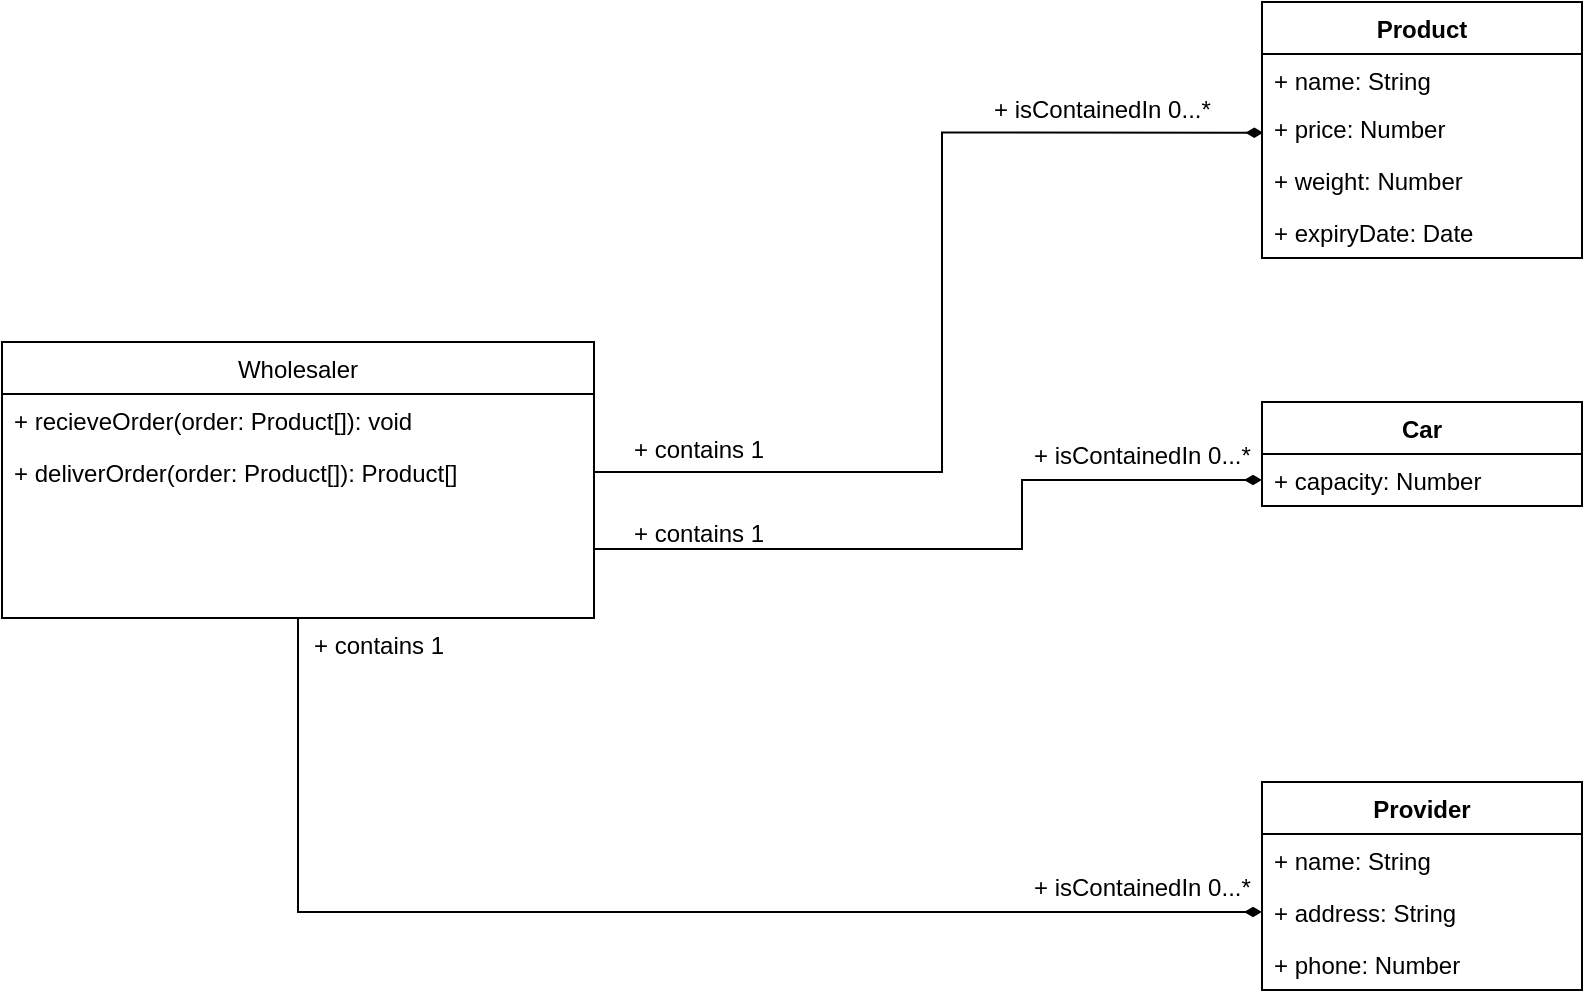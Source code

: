 <mxfile version="18.0.2" type="github" pages="2">
  <diagram id="C5RBs43oDa-KdzZeNtuy" name="ćwiczenie2">
    <mxGraphModel dx="1616" dy="887" grid="1" gridSize="10" guides="1" tooltips="1" connect="1" arrows="1" fold="1" page="1" pageScale="1" pageWidth="827" pageHeight="1169" math="0" shadow="0">
      <root>
        <mxCell id="WIyWlLk6GJQsqaUBKTNV-0" />
        <mxCell id="WIyWlLk6GJQsqaUBKTNV-1" parent="WIyWlLk6GJQsqaUBKTNV-0" />
        <mxCell id="Su4SKYwdI2C7XZn2FkCG-37" style="edgeStyle=orthogonalEdgeStyle;rounded=0;orthogonalLoop=1;jettySize=auto;html=1;entryX=0;entryY=0.5;entryDx=0;entryDy=0;endArrow=diamondThin;endFill=1;exitX=1;exitY=0.75;exitDx=0;exitDy=0;" edge="1" parent="WIyWlLk6GJQsqaUBKTNV-1" source="zkfFHV4jXpPFQw0GAbJ--6" target="Su4SKYwdI2C7XZn2FkCG-20">
          <mxGeometry relative="1" as="geometry">
            <Array as="points">
              <mxPoint x="520" y="314" />
              <mxPoint x="520" y="279" />
            </Array>
          </mxGeometry>
        </mxCell>
        <mxCell id="Su4SKYwdI2C7XZn2FkCG-41" style="edgeStyle=orthogonalEdgeStyle;rounded=0;orthogonalLoop=1;jettySize=auto;html=1;entryX=0;entryY=0.5;entryDx=0;entryDy=0;endArrow=diamondThin;endFill=1;" edge="1" parent="WIyWlLk6GJQsqaUBKTNV-1" source="zkfFHV4jXpPFQw0GAbJ--6" target="Su4SKYwdI2C7XZn2FkCG-17">
          <mxGeometry relative="1" as="geometry" />
        </mxCell>
        <mxCell id="zkfFHV4jXpPFQw0GAbJ--6" value="Wholesaler" style="swimlane;fontStyle=0;align=center;verticalAlign=top;childLayout=stackLayout;horizontal=1;startSize=26;horizontalStack=0;resizeParent=1;resizeLast=0;collapsible=1;marginBottom=0;rounded=0;shadow=0;strokeWidth=1;" parent="WIyWlLk6GJQsqaUBKTNV-1" vertex="1">
          <mxGeometry x="10" y="210" width="296" height="138" as="geometry">
            <mxRectangle x="130" y="380" width="160" height="26" as="alternateBounds" />
          </mxGeometry>
        </mxCell>
        <mxCell id="Su4SKYwdI2C7XZn2FkCG-23" value="+ recieveOrder(order: Product[]): void" style="text;strokeColor=none;fillColor=none;align=left;verticalAlign=top;spacingLeft=4;spacingRight=4;overflow=hidden;rotatable=0;points=[[0,0.5],[1,0.5]];portConstraint=eastwest;" vertex="1" parent="zkfFHV4jXpPFQw0GAbJ--6">
          <mxGeometry y="26" width="296" height="26" as="geometry" />
        </mxCell>
        <mxCell id="Su4SKYwdI2C7XZn2FkCG-24" value="+ deliverOrder(order: Product[]): Product[]" style="text;strokeColor=none;fillColor=none;align=left;verticalAlign=top;spacingLeft=4;spacingRight=4;overflow=hidden;rotatable=0;points=[[0,0.5],[1,0.5]];portConstraint=eastwest;" vertex="1" parent="zkfFHV4jXpPFQw0GAbJ--6">
          <mxGeometry y="52" width="296" height="26" as="geometry" />
        </mxCell>
        <mxCell id="Su4SKYwdI2C7XZn2FkCG-6" value="Product" style="swimlane;fontStyle=1;align=center;verticalAlign=top;childLayout=stackLayout;horizontal=1;startSize=26;horizontalStack=0;resizeParent=1;resizeParentMax=0;resizeLast=0;collapsible=1;marginBottom=0;" vertex="1" parent="WIyWlLk6GJQsqaUBKTNV-1">
          <mxGeometry x="640" y="40" width="160" height="128" as="geometry" />
        </mxCell>
        <mxCell id="Su4SKYwdI2C7XZn2FkCG-7" value="+ name: String" style="text;strokeColor=none;fillColor=none;align=left;verticalAlign=top;spacingLeft=4;spacingRight=4;overflow=hidden;rotatable=0;points=[[0,0.5],[1,0.5]];portConstraint=eastwest;" vertex="1" parent="Su4SKYwdI2C7XZn2FkCG-6">
          <mxGeometry y="26" width="160" height="24" as="geometry" />
        </mxCell>
        <mxCell id="Su4SKYwdI2C7XZn2FkCG-10" value="+ price: Number" style="text;strokeColor=none;fillColor=none;align=left;verticalAlign=top;spacingLeft=4;spacingRight=4;overflow=hidden;rotatable=0;points=[[0,0.5],[1,0.5]];portConstraint=eastwest;" vertex="1" parent="Su4SKYwdI2C7XZn2FkCG-6">
          <mxGeometry y="50" width="160" height="26" as="geometry" />
        </mxCell>
        <mxCell id="Su4SKYwdI2C7XZn2FkCG-11" value="+ weight: Number" style="text;strokeColor=none;fillColor=none;align=left;verticalAlign=top;spacingLeft=4;spacingRight=4;overflow=hidden;rotatable=0;points=[[0,0.5],[1,0.5]];portConstraint=eastwest;" vertex="1" parent="Su4SKYwdI2C7XZn2FkCG-6">
          <mxGeometry y="76" width="160" height="26" as="geometry" />
        </mxCell>
        <mxCell id="Su4SKYwdI2C7XZn2FkCG-12" value="+ expiryDate: Date" style="text;strokeColor=none;fillColor=none;align=left;verticalAlign=top;spacingLeft=4;spacingRight=4;overflow=hidden;rotatable=0;points=[[0,0.5],[1,0.5]];portConstraint=eastwest;" vertex="1" parent="Su4SKYwdI2C7XZn2FkCG-6">
          <mxGeometry y="102" width="160" height="26" as="geometry" />
        </mxCell>
        <mxCell id="Su4SKYwdI2C7XZn2FkCG-13" value="Provider" style="swimlane;fontStyle=1;align=center;verticalAlign=top;childLayout=stackLayout;horizontal=1;startSize=26;horizontalStack=0;resizeParent=1;resizeParentMax=0;resizeLast=0;collapsible=1;marginBottom=0;" vertex="1" parent="WIyWlLk6GJQsqaUBKTNV-1">
          <mxGeometry x="640" y="430" width="160" height="104" as="geometry" />
        </mxCell>
        <mxCell id="Su4SKYwdI2C7XZn2FkCG-14" value="+ name: String" style="text;strokeColor=none;fillColor=none;align=left;verticalAlign=top;spacingLeft=4;spacingRight=4;overflow=hidden;rotatable=0;points=[[0,0.5],[1,0.5]];portConstraint=eastwest;" vertex="1" parent="Su4SKYwdI2C7XZn2FkCG-13">
          <mxGeometry y="26" width="160" height="26" as="geometry" />
        </mxCell>
        <mxCell id="Su4SKYwdI2C7XZn2FkCG-17" value="+ address: String" style="text;strokeColor=none;fillColor=none;align=left;verticalAlign=top;spacingLeft=4;spacingRight=4;overflow=hidden;rotatable=0;points=[[0,0.5],[1,0.5]];portConstraint=eastwest;" vertex="1" parent="Su4SKYwdI2C7XZn2FkCG-13">
          <mxGeometry y="52" width="160" height="26" as="geometry" />
        </mxCell>
        <mxCell id="Su4SKYwdI2C7XZn2FkCG-18" value="+ phone: Number" style="text;strokeColor=none;fillColor=none;align=left;verticalAlign=top;spacingLeft=4;spacingRight=4;overflow=hidden;rotatable=0;points=[[0,0.5],[1,0.5]];portConstraint=eastwest;" vertex="1" parent="Su4SKYwdI2C7XZn2FkCG-13">
          <mxGeometry y="78" width="160" height="26" as="geometry" />
        </mxCell>
        <mxCell id="Su4SKYwdI2C7XZn2FkCG-19" value="Car" style="swimlane;fontStyle=1;align=center;verticalAlign=top;childLayout=stackLayout;horizontal=1;startSize=26;horizontalStack=0;resizeParent=1;resizeParentMax=0;resizeLast=0;collapsible=1;marginBottom=0;" vertex="1" parent="WIyWlLk6GJQsqaUBKTNV-1">
          <mxGeometry x="640" y="240" width="160" height="52" as="geometry" />
        </mxCell>
        <mxCell id="Su4SKYwdI2C7XZn2FkCG-20" value="+ capacity: Number" style="text;strokeColor=none;fillColor=none;align=left;verticalAlign=top;spacingLeft=4;spacingRight=4;overflow=hidden;rotatable=0;points=[[0,0.5],[1,0.5]];portConstraint=eastwest;" vertex="1" parent="Su4SKYwdI2C7XZn2FkCG-19">
          <mxGeometry y="26" width="160" height="26" as="geometry" />
        </mxCell>
        <mxCell id="Su4SKYwdI2C7XZn2FkCG-33" style="edgeStyle=orthogonalEdgeStyle;rounded=0;orthogonalLoop=1;jettySize=auto;html=1;entryX=0.004;entryY=0.59;entryDx=0;entryDy=0;entryPerimeter=0;endArrow=diamondThin;endFill=1;" edge="1" parent="WIyWlLk6GJQsqaUBKTNV-1" source="Su4SKYwdI2C7XZn2FkCG-24" target="Su4SKYwdI2C7XZn2FkCG-10">
          <mxGeometry relative="1" as="geometry">
            <Array as="points">
              <mxPoint x="480" y="275" />
              <mxPoint x="480" y="105" />
            </Array>
          </mxGeometry>
        </mxCell>
        <mxCell id="Su4SKYwdI2C7XZn2FkCG-35" value="+ contains 1" style="text;strokeColor=none;fillColor=none;align=left;verticalAlign=top;spacingLeft=4;spacingRight=4;overflow=hidden;rotatable=0;points=[[0,0.5],[1,0.5]];portConstraint=eastwest;" vertex="1" parent="WIyWlLk6GJQsqaUBKTNV-1">
          <mxGeometry x="320" y="250" width="100" height="26" as="geometry" />
        </mxCell>
        <mxCell id="Su4SKYwdI2C7XZn2FkCG-36" value="+ isContainedIn 0...*" style="text;strokeColor=none;fillColor=none;align=left;verticalAlign=top;spacingLeft=4;spacingRight=4;overflow=hidden;rotatable=0;points=[[0,0.5],[1,0.5]];portConstraint=eastwest;" vertex="1" parent="WIyWlLk6GJQsqaUBKTNV-1">
          <mxGeometry x="500" y="80" width="130" height="26" as="geometry" />
        </mxCell>
        <mxCell id="Su4SKYwdI2C7XZn2FkCG-38" value="+ contains 1" style="text;strokeColor=none;fillColor=none;align=left;verticalAlign=top;spacingLeft=4;spacingRight=4;overflow=hidden;rotatable=0;points=[[0,0.5],[1,0.5]];portConstraint=eastwest;" vertex="1" parent="WIyWlLk6GJQsqaUBKTNV-1">
          <mxGeometry x="320" y="292" width="100" height="26" as="geometry" />
        </mxCell>
        <mxCell id="Su4SKYwdI2C7XZn2FkCG-40" value="+ isContainedIn 0...*" style="text;strokeColor=none;fillColor=none;align=left;verticalAlign=top;spacingLeft=4;spacingRight=4;overflow=hidden;rotatable=0;points=[[0,0.5],[1,0.5]];portConstraint=eastwest;" vertex="1" parent="WIyWlLk6GJQsqaUBKTNV-1">
          <mxGeometry x="520" y="253" width="130" height="26" as="geometry" />
        </mxCell>
        <mxCell id="Su4SKYwdI2C7XZn2FkCG-42" value="+ contains 1" style="text;strokeColor=none;fillColor=none;align=left;verticalAlign=top;spacingLeft=4;spacingRight=4;overflow=hidden;rotatable=0;points=[[0,0.5],[1,0.5]];portConstraint=eastwest;" vertex="1" parent="WIyWlLk6GJQsqaUBKTNV-1">
          <mxGeometry x="160" y="348" width="100" height="26" as="geometry" />
        </mxCell>
        <mxCell id="Su4SKYwdI2C7XZn2FkCG-43" value="+ isContainedIn 0...*" style="text;strokeColor=none;fillColor=none;align=left;verticalAlign=top;spacingLeft=4;spacingRight=4;overflow=hidden;rotatable=0;points=[[0,0.5],[1,0.5]];portConstraint=eastwest;" vertex="1" parent="WIyWlLk6GJQsqaUBKTNV-1">
          <mxGeometry x="520" y="469" width="130" height="26" as="geometry" />
        </mxCell>
      </root>
    </mxGraphModel>
  </diagram>
  <diagram id="YF0oGu2QXn3AYFiNu_y1" name="Page-2">
    <mxGraphModel dx="1374" dy="754" grid="1" gridSize="10" guides="1" tooltips="1" connect="1" arrows="1" fold="1" page="1" pageScale="1" pageWidth="827" pageHeight="1169" math="0" shadow="0">
      <root>
        <mxCell id="0" />
        <mxCell id="1" parent="0" />
        <mxCell id="n0Q7H-vswF7ArpoTEAF8-1" value="RenovationCompany" style="swimlane;fontStyle=1;align=center;verticalAlign=top;childLayout=stackLayout;horizontal=1;startSize=26;horizontalStack=0;resizeParent=1;resizeParentMax=0;resizeLast=0;collapsible=1;marginBottom=0;" vertex="1" parent="1">
          <mxGeometry x="120" y="90" width="160" height="86" as="geometry" />
        </mxCell>
        <mxCell id="n0Q7H-vswF7ArpoTEAF8-2" value="+ field: type" style="text;strokeColor=none;fillColor=none;align=left;verticalAlign=top;spacingLeft=4;spacingRight=4;overflow=hidden;rotatable=0;points=[[0,0.5],[1,0.5]];portConstraint=eastwest;" vertex="1" parent="n0Q7H-vswF7ArpoTEAF8-1">
          <mxGeometry y="26" width="160" height="26" as="geometry" />
        </mxCell>
        <mxCell id="n0Q7H-vswF7ArpoTEAF8-3" value="" style="line;strokeWidth=1;fillColor=none;align=left;verticalAlign=middle;spacingTop=-1;spacingLeft=3;spacingRight=3;rotatable=0;labelPosition=right;points=[];portConstraint=eastwest;" vertex="1" parent="n0Q7H-vswF7ArpoTEAF8-1">
          <mxGeometry y="52" width="160" height="8" as="geometry" />
        </mxCell>
        <mxCell id="n0Q7H-vswF7ArpoTEAF8-4" value="+ method(type): type" style="text;strokeColor=none;fillColor=none;align=left;verticalAlign=top;spacingLeft=4;spacingRight=4;overflow=hidden;rotatable=0;points=[[0,0.5],[1,0.5]];portConstraint=eastwest;" vertex="1" parent="n0Q7H-vswF7ArpoTEAF8-1">
          <mxGeometry y="60" width="160" height="26" as="geometry" />
        </mxCell>
        <mxCell id="RikvguKFf7_oPMAo2pcN-1" value="Worker" style="swimlane;fontStyle=1;align=center;verticalAlign=top;childLayout=stackLayout;horizontal=1;startSize=26;horizontalStack=0;resizeParent=1;resizeParentMax=0;resizeLast=0;collapsible=1;marginBottom=0;" vertex="1" parent="1">
          <mxGeometry x="460" y="90" width="160" height="86" as="geometry" />
        </mxCell>
        <mxCell id="RikvguKFf7_oPMAo2pcN-2" value="+ field: type" style="text;strokeColor=none;fillColor=none;align=left;verticalAlign=top;spacingLeft=4;spacingRight=4;overflow=hidden;rotatable=0;points=[[0,0.5],[1,0.5]];portConstraint=eastwest;" vertex="1" parent="RikvguKFf7_oPMAo2pcN-1">
          <mxGeometry y="26" width="160" height="26" as="geometry" />
        </mxCell>
        <mxCell id="RikvguKFf7_oPMAo2pcN-3" value="" style="line;strokeWidth=1;fillColor=none;align=left;verticalAlign=middle;spacingTop=-1;spacingLeft=3;spacingRight=3;rotatable=0;labelPosition=right;points=[];portConstraint=eastwest;" vertex="1" parent="RikvguKFf7_oPMAo2pcN-1">
          <mxGeometry y="52" width="160" height="8" as="geometry" />
        </mxCell>
        <mxCell id="RikvguKFf7_oPMAo2pcN-4" value="+ method(type): type" style="text;strokeColor=none;fillColor=none;align=left;verticalAlign=top;spacingLeft=4;spacingRight=4;overflow=hidden;rotatable=0;points=[[0,0.5],[1,0.5]];portConstraint=eastwest;" vertex="1" parent="RikvguKFf7_oPMAo2pcN-1">
          <mxGeometry y="60" width="160" height="26" as="geometry" />
        </mxCell>
        <mxCell id="RikvguKFf7_oPMAo2pcN-5" value="Brigade" style="swimlane;fontStyle=1;align=center;verticalAlign=top;childLayout=stackLayout;horizontal=1;startSize=26;horizontalStack=0;resizeParent=1;resizeParentMax=0;resizeLast=0;collapsible=1;marginBottom=0;" vertex="1" parent="1">
          <mxGeometry x="120" y="280" width="160" height="86" as="geometry" />
        </mxCell>
        <mxCell id="RikvguKFf7_oPMAo2pcN-6" value="+ field: type" style="text;strokeColor=none;fillColor=none;align=left;verticalAlign=top;spacingLeft=4;spacingRight=4;overflow=hidden;rotatable=0;points=[[0,0.5],[1,0.5]];portConstraint=eastwest;" vertex="1" parent="RikvguKFf7_oPMAo2pcN-5">
          <mxGeometry y="26" width="160" height="26" as="geometry" />
        </mxCell>
        <mxCell id="RikvguKFf7_oPMAo2pcN-7" value="" style="line;strokeWidth=1;fillColor=none;align=left;verticalAlign=middle;spacingTop=-1;spacingLeft=3;spacingRight=3;rotatable=0;labelPosition=right;points=[];portConstraint=eastwest;" vertex="1" parent="RikvguKFf7_oPMAo2pcN-5">
          <mxGeometry y="52" width="160" height="8" as="geometry" />
        </mxCell>
        <mxCell id="RikvguKFf7_oPMAo2pcN-8" value="+ method(type): type" style="text;strokeColor=none;fillColor=none;align=left;verticalAlign=top;spacingLeft=4;spacingRight=4;overflow=hidden;rotatable=0;points=[[0,0.5],[1,0.5]];portConstraint=eastwest;" vertex="1" parent="RikvguKFf7_oPMAo2pcN-5">
          <mxGeometry y="60" width="160" height="26" as="geometry" />
        </mxCell>
        <mxCell id="RikvguKFf7_oPMAo2pcN-9" value="Equipment" style="swimlane;fontStyle=1;align=center;verticalAlign=top;childLayout=stackLayout;horizontal=1;startSize=26;horizontalStack=0;resizeParent=1;resizeParentMax=0;resizeLast=0;collapsible=1;marginBottom=0;" vertex="1" parent="1">
          <mxGeometry x="480" y="366" width="160" height="86" as="geometry" />
        </mxCell>
        <mxCell id="RikvguKFf7_oPMAo2pcN-10" value="+ type: type" style="text;strokeColor=none;fillColor=none;align=left;verticalAlign=top;spacingLeft=4;spacingRight=4;overflow=hidden;rotatable=0;points=[[0,0.5],[1,0.5]];portConstraint=eastwest;" vertex="1" parent="RikvguKFf7_oPMAo2pcN-9">
          <mxGeometry y="26" width="160" height="26" as="geometry" />
        </mxCell>
        <mxCell id="RikvguKFf7_oPMAo2pcN-11" value="" style="line;strokeWidth=1;fillColor=none;align=left;verticalAlign=middle;spacingTop=-1;spacingLeft=3;spacingRight=3;rotatable=0;labelPosition=right;points=[];portConstraint=eastwest;" vertex="1" parent="RikvguKFf7_oPMAo2pcN-9">
          <mxGeometry y="52" width="160" height="8" as="geometry" />
        </mxCell>
        <mxCell id="RikvguKFf7_oPMAo2pcN-12" value="+ method(type): type" style="text;strokeColor=none;fillColor=none;align=left;verticalAlign=top;spacingLeft=4;spacingRight=4;overflow=hidden;rotatable=0;points=[[0,0.5],[1,0.5]];portConstraint=eastwest;" vertex="1" parent="RikvguKFf7_oPMAo2pcN-9">
          <mxGeometry y="60" width="160" height="26" as="geometry" />
        </mxCell>
      </root>
    </mxGraphModel>
  </diagram>
</mxfile>
